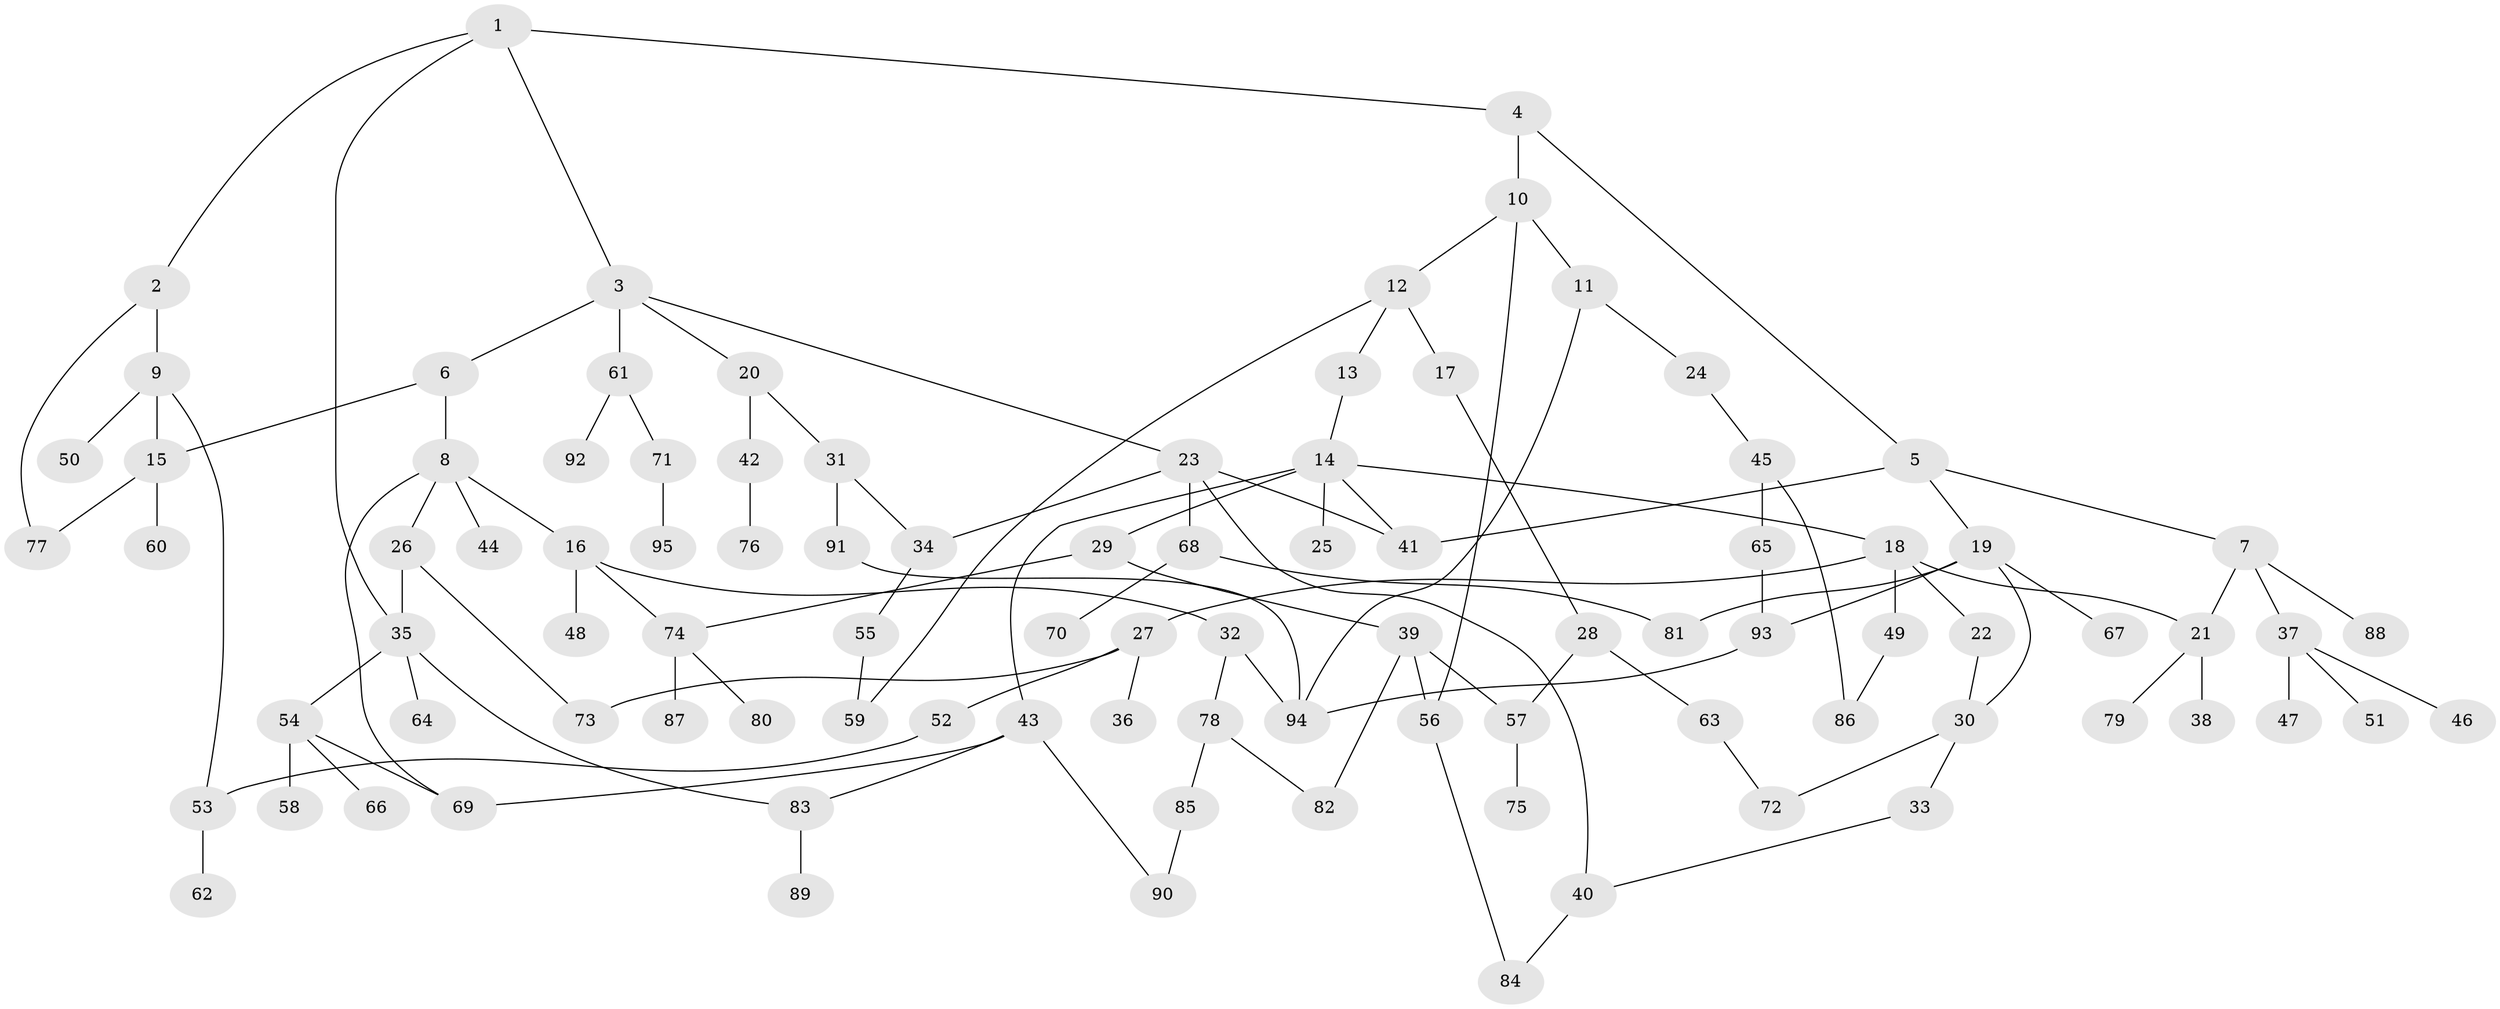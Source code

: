 // Generated by graph-tools (version 1.1) at 2025/25/03/09/25 03:25:35]
// undirected, 95 vertices, 122 edges
graph export_dot {
graph [start="1"]
  node [color=gray90,style=filled];
  1;
  2;
  3;
  4;
  5;
  6;
  7;
  8;
  9;
  10;
  11;
  12;
  13;
  14;
  15;
  16;
  17;
  18;
  19;
  20;
  21;
  22;
  23;
  24;
  25;
  26;
  27;
  28;
  29;
  30;
  31;
  32;
  33;
  34;
  35;
  36;
  37;
  38;
  39;
  40;
  41;
  42;
  43;
  44;
  45;
  46;
  47;
  48;
  49;
  50;
  51;
  52;
  53;
  54;
  55;
  56;
  57;
  58;
  59;
  60;
  61;
  62;
  63;
  64;
  65;
  66;
  67;
  68;
  69;
  70;
  71;
  72;
  73;
  74;
  75;
  76;
  77;
  78;
  79;
  80;
  81;
  82;
  83;
  84;
  85;
  86;
  87;
  88;
  89;
  90;
  91;
  92;
  93;
  94;
  95;
  1 -- 2;
  1 -- 3;
  1 -- 4;
  1 -- 35;
  2 -- 9;
  2 -- 77;
  3 -- 6;
  3 -- 20;
  3 -- 23;
  3 -- 61;
  4 -- 5;
  4 -- 10;
  5 -- 7;
  5 -- 19;
  5 -- 41;
  6 -- 8;
  6 -- 15;
  7 -- 37;
  7 -- 88;
  7 -- 21;
  8 -- 16;
  8 -- 26;
  8 -- 44;
  8 -- 69;
  9 -- 50;
  9 -- 15;
  9 -- 53;
  10 -- 11;
  10 -- 12;
  10 -- 56;
  11 -- 24;
  11 -- 94;
  12 -- 13;
  12 -- 17;
  12 -- 59;
  13 -- 14;
  14 -- 18;
  14 -- 25;
  14 -- 29;
  14 -- 43;
  14 -- 41;
  15 -- 60;
  15 -- 77;
  16 -- 32;
  16 -- 48;
  16 -- 74;
  17 -- 28;
  18 -- 21;
  18 -- 22;
  18 -- 27;
  18 -- 49;
  19 -- 67;
  19 -- 30;
  19 -- 93;
  19 -- 81;
  20 -- 31;
  20 -- 42;
  21 -- 38;
  21 -- 79;
  22 -- 30;
  23 -- 68;
  23 -- 34;
  23 -- 40;
  23 -- 41;
  24 -- 45;
  26 -- 73;
  26 -- 35;
  27 -- 36;
  27 -- 52;
  27 -- 73;
  28 -- 57;
  28 -- 63;
  29 -- 39;
  29 -- 74;
  30 -- 33;
  30 -- 72;
  31 -- 34;
  31 -- 91;
  32 -- 78;
  32 -- 94;
  33 -- 40;
  34 -- 55;
  35 -- 54;
  35 -- 64;
  35 -- 83;
  37 -- 46;
  37 -- 47;
  37 -- 51;
  39 -- 56;
  39 -- 57;
  39 -- 82;
  40 -- 84;
  42 -- 76;
  43 -- 69;
  43 -- 90;
  43 -- 83;
  45 -- 65;
  45 -- 86;
  49 -- 86;
  52 -- 53;
  53 -- 62;
  54 -- 58;
  54 -- 66;
  54 -- 69;
  55 -- 59;
  56 -- 84;
  57 -- 75;
  61 -- 71;
  61 -- 92;
  63 -- 72;
  65 -- 93;
  68 -- 70;
  68 -- 81;
  71 -- 95;
  74 -- 80;
  74 -- 87;
  78 -- 82;
  78 -- 85;
  83 -- 89;
  85 -- 90;
  91 -- 94;
  93 -- 94;
}

